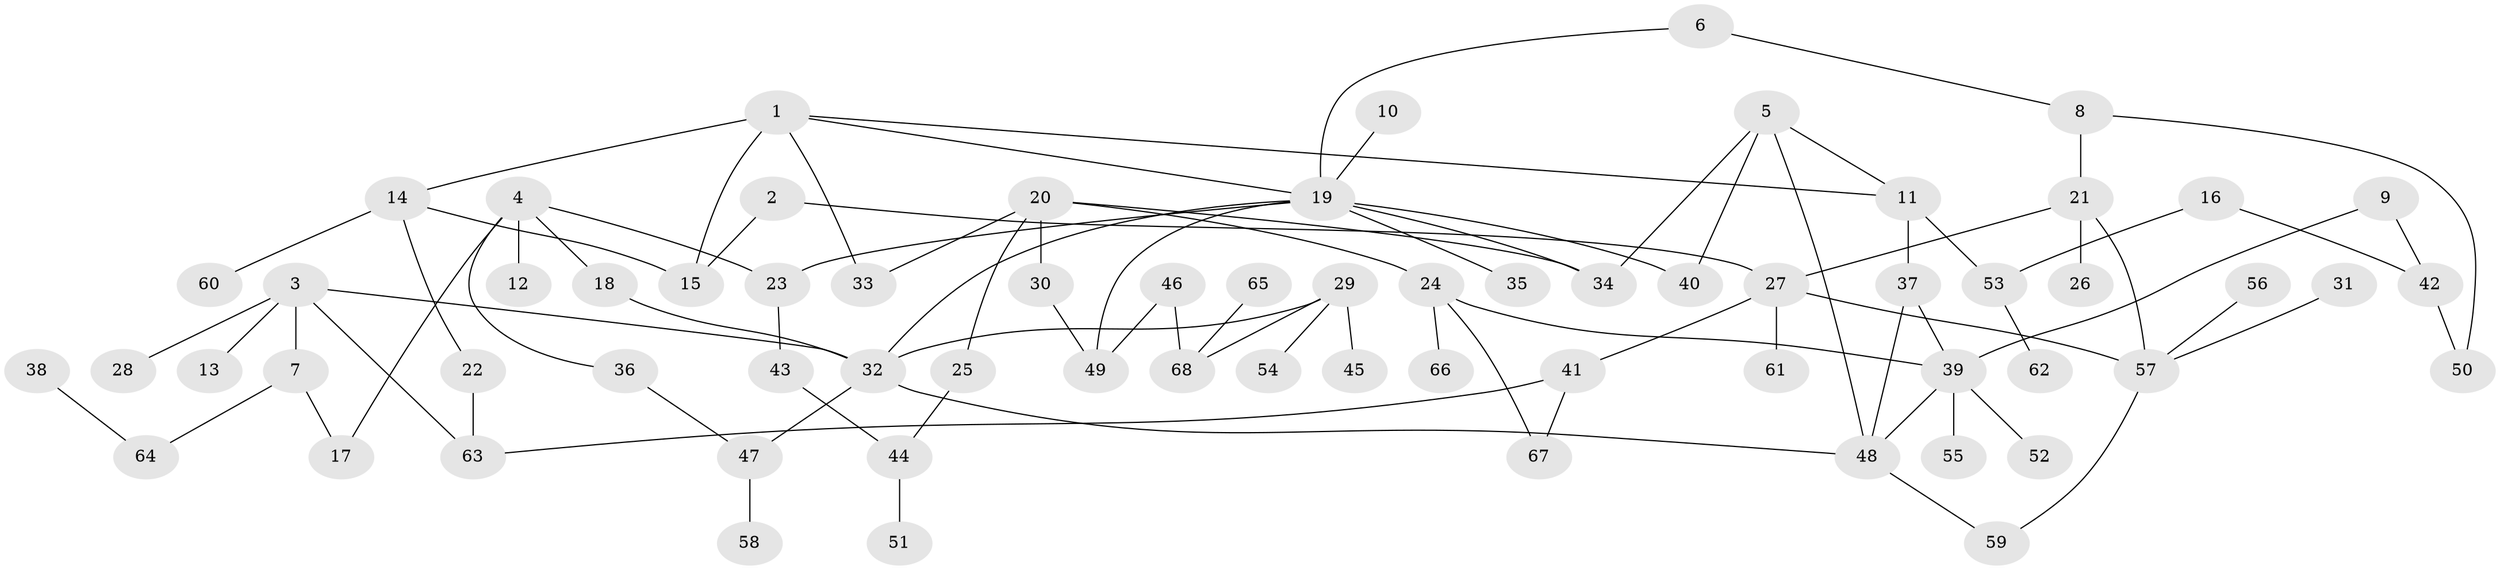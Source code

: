 // original degree distribution, {4: 0.13274336283185842, 10: 0.008849557522123894, 6: 0.02654867256637168, 2: 0.2831858407079646, 5: 0.04424778761061947, 3: 0.1415929203539823, 1: 0.35398230088495575, 7: 0.008849557522123894}
// Generated by graph-tools (version 1.1) at 2025/36/03/04/25 23:36:06]
// undirected, 68 vertices, 89 edges
graph export_dot {
  node [color=gray90,style=filled];
  1;
  2;
  3;
  4;
  5;
  6;
  7;
  8;
  9;
  10;
  11;
  12;
  13;
  14;
  15;
  16;
  17;
  18;
  19;
  20;
  21;
  22;
  23;
  24;
  25;
  26;
  27;
  28;
  29;
  30;
  31;
  32;
  33;
  34;
  35;
  36;
  37;
  38;
  39;
  40;
  41;
  42;
  43;
  44;
  45;
  46;
  47;
  48;
  49;
  50;
  51;
  52;
  53;
  54;
  55;
  56;
  57;
  58;
  59;
  60;
  61;
  62;
  63;
  64;
  65;
  66;
  67;
  68;
  1 -- 11 [weight=1.0];
  1 -- 14 [weight=1.0];
  1 -- 15 [weight=2.0];
  1 -- 19 [weight=1.0];
  1 -- 33 [weight=1.0];
  2 -- 15 [weight=1.0];
  2 -- 27 [weight=1.0];
  3 -- 7 [weight=1.0];
  3 -- 13 [weight=2.0];
  3 -- 28 [weight=1.0];
  3 -- 32 [weight=1.0];
  3 -- 63 [weight=1.0];
  4 -- 12 [weight=1.0];
  4 -- 17 [weight=1.0];
  4 -- 18 [weight=1.0];
  4 -- 23 [weight=1.0];
  4 -- 36 [weight=1.0];
  5 -- 11 [weight=1.0];
  5 -- 34 [weight=1.0];
  5 -- 40 [weight=1.0];
  5 -- 48 [weight=1.0];
  6 -- 8 [weight=1.0];
  6 -- 19 [weight=1.0];
  7 -- 17 [weight=1.0];
  7 -- 64 [weight=1.0];
  8 -- 21 [weight=1.0];
  8 -- 50 [weight=1.0];
  9 -- 39 [weight=1.0];
  9 -- 42 [weight=1.0];
  10 -- 19 [weight=1.0];
  11 -- 37 [weight=1.0];
  11 -- 53 [weight=1.0];
  14 -- 15 [weight=1.0];
  14 -- 22 [weight=1.0];
  14 -- 60 [weight=1.0];
  16 -- 42 [weight=1.0];
  16 -- 53 [weight=1.0];
  18 -- 32 [weight=1.0];
  19 -- 23 [weight=1.0];
  19 -- 32 [weight=1.0];
  19 -- 34 [weight=1.0];
  19 -- 35 [weight=1.0];
  19 -- 40 [weight=1.0];
  19 -- 49 [weight=1.0];
  20 -- 24 [weight=1.0];
  20 -- 25 [weight=1.0];
  20 -- 30 [weight=1.0];
  20 -- 33 [weight=1.0];
  20 -- 34 [weight=1.0];
  21 -- 26 [weight=1.0];
  21 -- 27 [weight=1.0];
  21 -- 57 [weight=1.0];
  22 -- 63 [weight=1.0];
  23 -- 43 [weight=1.0];
  24 -- 39 [weight=1.0];
  24 -- 66 [weight=1.0];
  24 -- 67 [weight=1.0];
  25 -- 44 [weight=1.0];
  27 -- 41 [weight=1.0];
  27 -- 57 [weight=1.0];
  27 -- 61 [weight=1.0];
  29 -- 32 [weight=1.0];
  29 -- 45 [weight=1.0];
  29 -- 54 [weight=1.0];
  29 -- 68 [weight=1.0];
  30 -- 49 [weight=1.0];
  31 -- 57 [weight=1.0];
  32 -- 47 [weight=1.0];
  32 -- 48 [weight=1.0];
  36 -- 47 [weight=1.0];
  37 -- 39 [weight=1.0];
  37 -- 48 [weight=1.0];
  38 -- 64 [weight=1.0];
  39 -- 48 [weight=1.0];
  39 -- 52 [weight=1.0];
  39 -- 55 [weight=1.0];
  41 -- 63 [weight=1.0];
  41 -- 67 [weight=1.0];
  42 -- 50 [weight=1.0];
  43 -- 44 [weight=1.0];
  44 -- 51 [weight=1.0];
  46 -- 49 [weight=1.0];
  46 -- 68 [weight=1.0];
  47 -- 58 [weight=1.0];
  48 -- 59 [weight=1.0];
  53 -- 62 [weight=1.0];
  56 -- 57 [weight=1.0];
  57 -- 59 [weight=1.0];
  65 -- 68 [weight=1.0];
}
